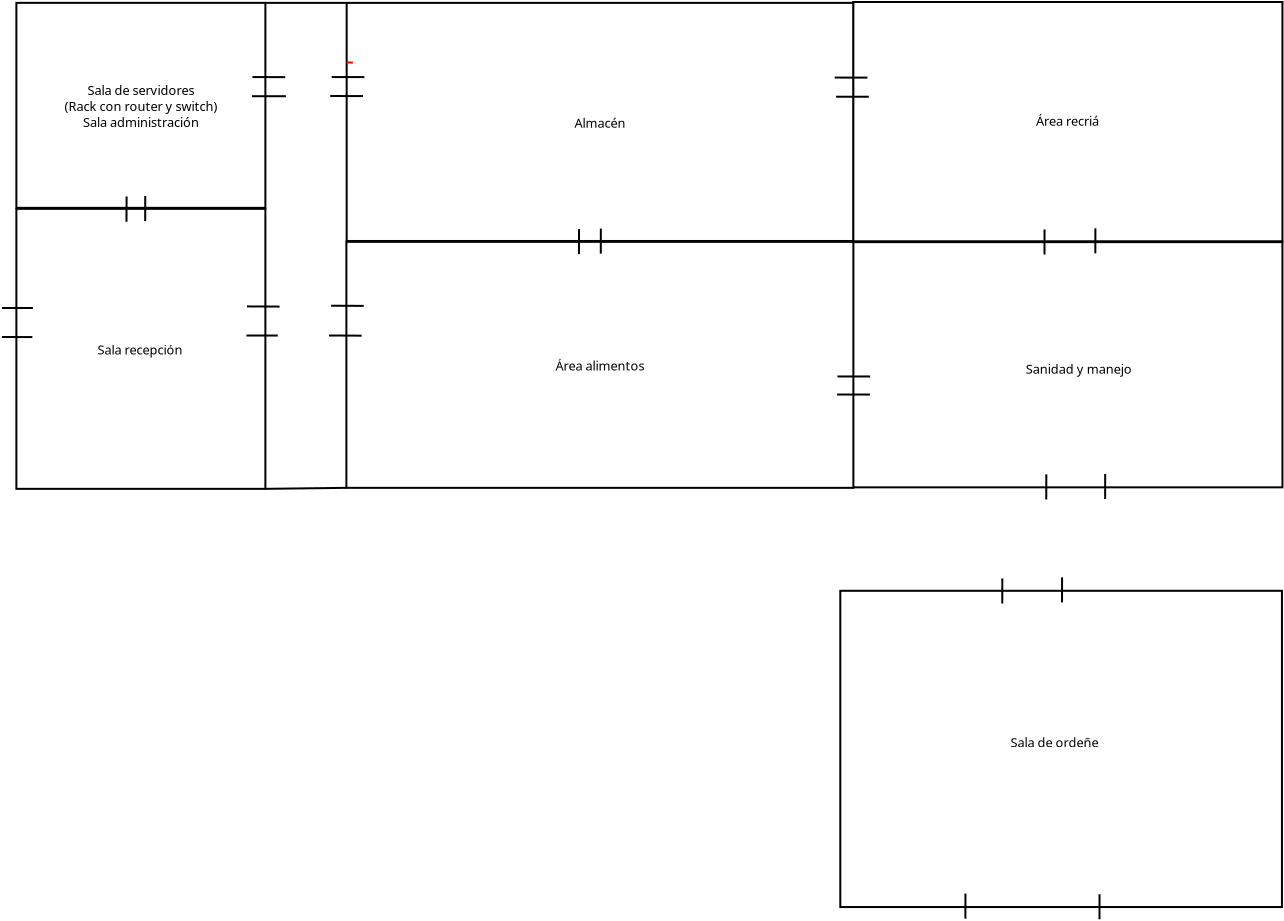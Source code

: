 <?xml version="1.0" encoding="UTF-8"?>
<dia:diagram xmlns:dia="http://www.lysator.liu.se/~alla/dia/">
  <dia:layer name="Background" visible="true" active="true">
    <dia:object type="Standard - Box" version="0" id="O0">
      <dia:attribute name="obj_pos">
        <dia:point val="50.646,34.348"/>
      </dia:attribute>
      <dia:attribute name="obj_bb">
        <dia:rectangle val="50.596,34.298;72.778,50.21"/>
      </dia:attribute>
      <dia:attribute name="elem_corner">
        <dia:point val="50.646,34.348"/>
      </dia:attribute>
      <dia:attribute name="elem_width">
        <dia:real val="22.082"/>
      </dia:attribute>
      <dia:attribute name="elem_height">
        <dia:real val="15.812"/>
      </dia:attribute>
      <dia:attribute name="show_background">
        <dia:boolean val="true"/>
      </dia:attribute>
    </dia:object>
    <dia:object type="Standard - Box" version="0" id="O1">
      <dia:attribute name="obj_pos">
        <dia:point val="51.279,16.915"/>
      </dia:attribute>
      <dia:attribute name="obj_bb">
        <dia:rectangle val="51.229,16.865;72.803,29.225"/>
      </dia:attribute>
      <dia:attribute name="elem_corner">
        <dia:point val="51.279,16.915"/>
      </dia:attribute>
      <dia:attribute name="elem_width">
        <dia:real val="21.474"/>
      </dia:attribute>
      <dia:attribute name="elem_height">
        <dia:real val="12.26"/>
      </dia:attribute>
      <dia:attribute name="show_background">
        <dia:boolean val="true"/>
      </dia:attribute>
    </dia:object>
    <dia:object type="Standard - Box" version="0" id="O2">
      <dia:attribute name="obj_pos">
        <dia:point val="51.291,4.908"/>
      </dia:attribute>
      <dia:attribute name="obj_bb">
        <dia:rectangle val="51.241,4.858;72.803,16.92"/>
      </dia:attribute>
      <dia:attribute name="elem_corner">
        <dia:point val="51.291,4.908"/>
      </dia:attribute>
      <dia:attribute name="elem_width">
        <dia:real val="21.462"/>
      </dia:attribute>
      <dia:attribute name="elem_height">
        <dia:real val="11.963"/>
      </dia:attribute>
      <dia:attribute name="show_background">
        <dia:boolean val="true"/>
      </dia:attribute>
    </dia:object>
    <dia:object type="Standard - Line" version="0" id="O3">
      <dia:attribute name="obj_pos">
        <dia:point val="21.9,4.95"/>
      </dia:attribute>
      <dia:attribute name="obj_bb">
        <dia:rectangle val="21.85,4.9;26.014,5.002"/>
      </dia:attribute>
      <dia:attribute name="conn_endpoints">
        <dia:point val="21.9,4.95"/>
        <dia:point val="25.964,4.952"/>
      </dia:attribute>
      <dia:attribute name="numcp">
        <dia:int val="1"/>
      </dia:attribute>
      <dia:connections>
        <dia:connection handle="0" to="O5" connection="4"/>
        <dia:connection handle="1" to="O18" connection="0"/>
      </dia:connections>
    </dia:object>
    <dia:object type="Flowchart - Box" version="0" id="O4">
      <dia:attribute name="obj_pos">
        <dia:point val="9.45,15.25"/>
      </dia:attribute>
      <dia:attribute name="obj_bb">
        <dia:rectangle val="9.4,15.2;21.95,29.3"/>
      </dia:attribute>
      <dia:attribute name="elem_corner">
        <dia:point val="9.45,15.25"/>
      </dia:attribute>
      <dia:attribute name="elem_width">
        <dia:real val="12.45"/>
      </dia:attribute>
      <dia:attribute name="elem_height">
        <dia:real val="14.0"/>
      </dia:attribute>
      <dia:attribute name="border_width">
        <dia:real val="0.1"/>
      </dia:attribute>
      <dia:attribute name="show_background">
        <dia:boolean val="true"/>
      </dia:attribute>
      <dia:attribute name="padding">
        <dia:real val="0.5"/>
      </dia:attribute>
      <dia:attribute name="text">
        <dia:composite type="text">
          <dia:attribute name="string">
            <dia:string>#Sala recepción#</dia:string>
          </dia:attribute>
          <dia:attribute name="font">
            <dia:font family="sans" style="0" name="Helvetica"/>
          </dia:attribute>
          <dia:attribute name="height">
            <dia:real val="0.8"/>
          </dia:attribute>
          <dia:attribute name="pos">
            <dia:point val="15.675,22.445"/>
          </dia:attribute>
          <dia:attribute name="color">
            <dia:color val="#000000"/>
          </dia:attribute>
          <dia:attribute name="alignment">
            <dia:enum val="1"/>
          </dia:attribute>
        </dia:composite>
      </dia:attribute>
    </dia:object>
    <dia:object type="Flowchart - Box" version="0" id="O5">
      <dia:attribute name="obj_pos">
        <dia:point val="9.45,4.95"/>
      </dia:attribute>
      <dia:attribute name="obj_bb">
        <dia:rectangle val="9.4,4.9;21.95,15.25"/>
      </dia:attribute>
      <dia:attribute name="elem_corner">
        <dia:point val="9.45,4.95"/>
      </dia:attribute>
      <dia:attribute name="elem_width">
        <dia:real val="12.45"/>
      </dia:attribute>
      <dia:attribute name="elem_height">
        <dia:real val="10.25"/>
      </dia:attribute>
      <dia:attribute name="show_background">
        <dia:boolean val="true"/>
      </dia:attribute>
      <dia:attribute name="padding">
        <dia:real val="0.5"/>
      </dia:attribute>
      <dia:attribute name="text">
        <dia:composite type="text">
          <dia:attribute name="string">
            <dia:string>#Sala de servidores
(Rack con router y switch)
Sala administración#</dia:string>
          </dia:attribute>
          <dia:attribute name="font">
            <dia:font family="sans" style="0" name="Helvetica"/>
          </dia:attribute>
          <dia:attribute name="height">
            <dia:real val="0.8"/>
          </dia:attribute>
          <dia:attribute name="pos">
            <dia:point val="15.675,9.47"/>
          </dia:attribute>
          <dia:attribute name="color">
            <dia:color val="#000000"/>
          </dia:attribute>
          <dia:attribute name="alignment">
            <dia:enum val="1"/>
          </dia:attribute>
        </dia:composite>
      </dia:attribute>
    </dia:object>
    <dia:object type="Standard - Line" version="0" id="O6">
      <dia:attribute name="obj_pos">
        <dia:point val="14.961,14.632"/>
      </dia:attribute>
      <dia:attribute name="obj_bb">
        <dia:rectangle val="14.903,14.582;15.011,15.944"/>
      </dia:attribute>
      <dia:attribute name="conn_endpoints">
        <dia:point val="14.961,14.632"/>
        <dia:point val="14.954,15.894"/>
      </dia:attribute>
      <dia:attribute name="numcp">
        <dia:int val="1"/>
      </dia:attribute>
    </dia:object>
    <dia:object type="Standard - Line" version="0" id="O7">
      <dia:attribute name="obj_pos">
        <dia:point val="15.893,14.607"/>
      </dia:attribute>
      <dia:attribute name="obj_bb">
        <dia:rectangle val="15.84,14.557;15.943,15.909"/>
      </dia:attribute>
      <dia:attribute name="conn_endpoints">
        <dia:point val="15.893,14.607"/>
        <dia:point val="15.89,15.859"/>
      </dia:attribute>
      <dia:attribute name="numcp">
        <dia:int val="1"/>
      </dia:attribute>
    </dia:object>
    <dia:object type="Standard - Line" version="0" id="O8">
      <dia:attribute name="obj_pos">
        <dia:point val="21.252,8.662"/>
      </dia:attribute>
      <dia:attribute name="obj_bb">
        <dia:rectangle val="21.202,8.612;22.941,8.714"/>
      </dia:attribute>
      <dia:attribute name="conn_endpoints">
        <dia:point val="21.252,8.662"/>
        <dia:point val="22.891,8.664"/>
      </dia:attribute>
      <dia:attribute name="numcp">
        <dia:int val="1"/>
      </dia:attribute>
    </dia:object>
    <dia:object type="Standard - Line" version="0" id="O9">
      <dia:attribute name="obj_pos">
        <dia:point val="21.227,9.619"/>
      </dia:attribute>
      <dia:attribute name="obj_bb">
        <dia:rectangle val="21.177,9.569;22.976,9.669"/>
      </dia:attribute>
      <dia:attribute name="conn_endpoints">
        <dia:point val="21.227,9.619"/>
        <dia:point val="22.926,9.619"/>
      </dia:attribute>
      <dia:attribute name="numcp">
        <dia:int val="1"/>
      </dia:attribute>
    </dia:object>
    <dia:object type="Standard - Line" version="0" id="O10">
      <dia:attribute name="obj_pos">
        <dia:point val="8.731,20.207"/>
      </dia:attribute>
      <dia:attribute name="obj_bb">
        <dia:rectangle val="8.681,20.157;10.325,20.257"/>
      </dia:attribute>
      <dia:attribute name="conn_endpoints">
        <dia:point val="8.731,20.207"/>
        <dia:point val="10.275,20.207"/>
      </dia:attribute>
      <dia:attribute name="numcp">
        <dia:int val="1"/>
      </dia:attribute>
    </dia:object>
    <dia:object type="Standard - Line" version="0" id="O11">
      <dia:attribute name="obj_pos">
        <dia:point val="8.731,21.657"/>
      </dia:attribute>
      <dia:attribute name="obj_bb">
        <dia:rectangle val="8.681,21.607;10.3,21.712"/>
      </dia:attribute>
      <dia:attribute name="conn_endpoints">
        <dia:point val="8.731,21.657"/>
        <dia:point val="10.25,21.662"/>
      </dia:attribute>
      <dia:attribute name="numcp">
        <dia:int val="1"/>
      </dia:attribute>
    </dia:object>
    <dia:object type="Standard - Line" version="0" id="O12">
      <dia:attribute name="obj_pos">
        <dia:point val="20.977,20.129"/>
      </dia:attribute>
      <dia:attribute name="obj_bb">
        <dia:rectangle val="20.927,20.079;22.658,20.187"/>
      </dia:attribute>
      <dia:attribute name="conn_endpoints">
        <dia:point val="20.977,20.129"/>
        <dia:point val="22.608,20.137"/>
      </dia:attribute>
      <dia:attribute name="numcp">
        <dia:int val="1"/>
      </dia:attribute>
    </dia:object>
    <dia:object type="Standard - Line" version="0" id="O13">
      <dia:attribute name="obj_pos">
        <dia:point val="20.952,21.584"/>
      </dia:attribute>
      <dia:attribute name="obj_bb">
        <dia:rectangle val="20.902,21.534;22.57,21.636"/>
      </dia:attribute>
      <dia:attribute name="conn_endpoints">
        <dia:point val="20.952,21.584"/>
        <dia:point val="22.52,21.586"/>
      </dia:attribute>
      <dia:attribute name="numcp">
        <dia:int val="1"/>
      </dia:attribute>
    </dia:object>
    <dia:object type="Flowchart - Box" version="0" id="O14">
      <dia:attribute name="obj_pos">
        <dia:point val="25.95,16.9"/>
      </dia:attribute>
      <dia:attribute name="obj_bb">
        <dia:rectangle val="25.9,16.85;51.35,29.25"/>
      </dia:attribute>
      <dia:attribute name="elem_corner">
        <dia:point val="25.95,16.9"/>
      </dia:attribute>
      <dia:attribute name="elem_width">
        <dia:real val="25.35"/>
      </dia:attribute>
      <dia:attribute name="elem_height">
        <dia:real val="12.3"/>
      </dia:attribute>
      <dia:attribute name="border_width">
        <dia:real val="0.1"/>
      </dia:attribute>
      <dia:attribute name="show_background">
        <dia:boolean val="true"/>
      </dia:attribute>
      <dia:attribute name="padding">
        <dia:real val="0.5"/>
      </dia:attribute>
      <dia:attribute name="text">
        <dia:composite type="text">
          <dia:attribute name="string">
            <dia:string>#Área alimentos#</dia:string>
          </dia:attribute>
          <dia:attribute name="font">
            <dia:font family="sans" style="0" name="Helvetica"/>
          </dia:attribute>
          <dia:attribute name="height">
            <dia:real val="0.8"/>
          </dia:attribute>
          <dia:attribute name="pos">
            <dia:point val="38.625,23.245"/>
          </dia:attribute>
          <dia:attribute name="color">
            <dia:color val="#000000"/>
          </dia:attribute>
          <dia:attribute name="alignment">
            <dia:enum val="1"/>
          </dia:attribute>
        </dia:composite>
      </dia:attribute>
    </dia:object>
    <dia:object type="Standard - Line" version="0" id="O15">
      <dia:attribute name="obj_pos">
        <dia:point val="25.186,20.094"/>
      </dia:attribute>
      <dia:attribute name="obj_bb">
        <dia:rectangle val="25.136,20.044;26.867,20.152"/>
      </dia:attribute>
      <dia:attribute name="conn_endpoints">
        <dia:point val="25.186,20.094"/>
        <dia:point val="26.817,20.102"/>
      </dia:attribute>
      <dia:attribute name="numcp">
        <dia:int val="1"/>
      </dia:attribute>
    </dia:object>
    <dia:object type="Standard - Line" version="0" id="O16">
      <dia:attribute name="obj_pos">
        <dia:point val="25.082,21.583"/>
      </dia:attribute>
      <dia:attribute name="obj_bb">
        <dia:rectangle val="25.032,21.533;26.763,21.641"/>
      </dia:attribute>
      <dia:attribute name="conn_endpoints">
        <dia:point val="25.082,21.583"/>
        <dia:point val="26.713,21.591"/>
      </dia:attribute>
      <dia:attribute name="numcp">
        <dia:int val="1"/>
      </dia:attribute>
    </dia:object>
    <dia:object type="Standard - Line" version="0" id="O17">
      <dia:attribute name="obj_pos">
        <dia:point val="21.9,29.25"/>
      </dia:attribute>
      <dia:attribute name="obj_bb">
        <dia:rectangle val="21.849,29.149;26.001,29.301"/>
      </dia:attribute>
      <dia:attribute name="conn_endpoints">
        <dia:point val="21.9,29.25"/>
        <dia:point val="25.95,29.2"/>
      </dia:attribute>
      <dia:attribute name="numcp">
        <dia:int val="1"/>
      </dia:attribute>
      <dia:connections>
        <dia:connection handle="0" to="O4" connection="15"/>
        <dia:connection handle="1" to="O14" connection="11"/>
      </dia:connections>
    </dia:object>
    <dia:object type="Flowchart - Box" version="0" id="O18">
      <dia:attribute name="obj_pos">
        <dia:point val="25.964,4.952"/>
      </dia:attribute>
      <dia:attribute name="obj_bb">
        <dia:rectangle val="25.914,4.902;51.34,16.906"/>
      </dia:attribute>
      <dia:attribute name="elem_corner">
        <dia:point val="25.964,4.952"/>
      </dia:attribute>
      <dia:attribute name="elem_width">
        <dia:real val="25.327"/>
      </dia:attribute>
      <dia:attribute name="elem_height">
        <dia:real val="11.905"/>
      </dia:attribute>
      <dia:attribute name="show_background">
        <dia:boolean val="true"/>
      </dia:attribute>
      <dia:attribute name="padding">
        <dia:real val="0.5"/>
      </dia:attribute>
      <dia:attribute name="text">
        <dia:composite type="text">
          <dia:attribute name="string">
            <dia:string>#Almacén#</dia:string>
          </dia:attribute>
          <dia:attribute name="font">
            <dia:font family="sans" style="0" name="Helvetica"/>
          </dia:attribute>
          <dia:attribute name="height">
            <dia:real val="0.8"/>
          </dia:attribute>
          <dia:attribute name="pos">
            <dia:point val="38.627,11.099"/>
          </dia:attribute>
          <dia:attribute name="color">
            <dia:color val="#000000"/>
          </dia:attribute>
          <dia:attribute name="alignment">
            <dia:enum val="1"/>
          </dia:attribute>
        </dia:composite>
      </dia:attribute>
    </dia:object>
    <dia:object type="Standard - Line" version="0" id="O19">
      <dia:attribute name="obj_pos">
        <dia:point val="25.215,8.661"/>
      </dia:attribute>
      <dia:attribute name="obj_bb">
        <dia:rectangle val="25.165,8.611;26.904,8.713"/>
      </dia:attribute>
      <dia:attribute name="conn_endpoints">
        <dia:point val="25.215,8.661"/>
        <dia:point val="26.853,8.663"/>
      </dia:attribute>
      <dia:attribute name="numcp">
        <dia:int val="1"/>
      </dia:attribute>
    </dia:object>
    <dia:object type="Standard - Line" version="0" id="O20">
      <dia:attribute name="obj_pos">
        <dia:point val="25.141,9.609"/>
      </dia:attribute>
      <dia:attribute name="obj_bb">
        <dia:rectangle val="25.091,9.559;26.83,9.661"/>
      </dia:attribute>
      <dia:attribute name="conn_endpoints">
        <dia:point val="25.141,9.609"/>
        <dia:point val="26.78,9.611"/>
      </dia:attribute>
      <dia:attribute name="numcp">
        <dia:int val="1"/>
      </dia:attribute>
    </dia:object>
    <dia:object type="Standard - Line" version="0" id="O21">
      <dia:attribute name="obj_pos">
        <dia:point val="25.967,7.928"/>
      </dia:attribute>
      <dia:attribute name="obj_bb">
        <dia:rectangle val="25.916,7.877;26.327,7.989"/>
      </dia:attribute>
      <dia:attribute name="conn_endpoints">
        <dia:point val="25.967,7.928"/>
        <dia:point val="26.276,7.938"/>
      </dia:attribute>
      <dia:attribute name="numcp">
        <dia:int val="1"/>
      </dia:attribute>
      <dia:attribute name="line_color">
        <dia:color val="#ff0000"/>
      </dia:attribute>
    </dia:object>
    <dia:object type="Standard - Text" version="1" id="O22">
      <dia:attribute name="obj_pos">
        <dia:point val="53.041,6.015"/>
      </dia:attribute>
      <dia:attribute name="obj_bb">
        <dia:rectangle val="53.041,5.42;53.041,6.165"/>
      </dia:attribute>
      <dia:attribute name="text">
        <dia:composite type="text">
          <dia:attribute name="string">
            <dia:string>##</dia:string>
          </dia:attribute>
          <dia:attribute name="font">
            <dia:font family="sans" style="0" name="Helvetica"/>
          </dia:attribute>
          <dia:attribute name="height">
            <dia:real val="0.8"/>
          </dia:attribute>
          <dia:attribute name="pos">
            <dia:point val="53.041,6.015"/>
          </dia:attribute>
          <dia:attribute name="color">
            <dia:color val="#000000"/>
          </dia:attribute>
          <dia:attribute name="alignment">
            <dia:enum val="0"/>
          </dia:attribute>
        </dia:composite>
      </dia:attribute>
      <dia:attribute name="valign">
        <dia:enum val="3"/>
      </dia:attribute>
    </dia:object>
    <dia:object type="Standard - Line" version="0" id="O23">
      <dia:attribute name="obj_pos">
        <dia:point val="50.365,8.686"/>
      </dia:attribute>
      <dia:attribute name="obj_bb">
        <dia:rectangle val="50.315,8.636;52.054,8.738"/>
      </dia:attribute>
      <dia:attribute name="conn_endpoints">
        <dia:point val="50.365,8.686"/>
        <dia:point val="52.004,8.688"/>
      </dia:attribute>
      <dia:attribute name="numcp">
        <dia:int val="1"/>
      </dia:attribute>
    </dia:object>
    <dia:object type="Standard - Line" version="0" id="O24">
      <dia:attribute name="obj_pos">
        <dia:point val="50.433,9.643"/>
      </dia:attribute>
      <dia:attribute name="obj_bb">
        <dia:rectangle val="50.383,9.593;52.122,9.695"/>
      </dia:attribute>
      <dia:attribute name="conn_endpoints">
        <dia:point val="50.433,9.643"/>
        <dia:point val="52.072,9.645"/>
      </dia:attribute>
      <dia:attribute name="numcp">
        <dia:int val="1"/>
      </dia:attribute>
    </dia:object>
    <dia:object type="Standard - Line" version="0" id="O25">
      <dia:attribute name="obj_pos">
        <dia:point val="50.502,23.631"/>
      </dia:attribute>
      <dia:attribute name="obj_bb">
        <dia:rectangle val="50.451,23.581;52.19,23.683"/>
      </dia:attribute>
      <dia:attribute name="conn_endpoints">
        <dia:point val="50.502,23.631"/>
        <dia:point val="52.14,23.633"/>
      </dia:attribute>
      <dia:attribute name="numcp">
        <dia:int val="1"/>
      </dia:attribute>
    </dia:object>
    <dia:object type="Standard - Line" version="0" id="O26">
      <dia:attribute name="obj_pos">
        <dia:point val="50.488,24.534"/>
      </dia:attribute>
      <dia:attribute name="obj_bb">
        <dia:rectangle val="50.438,24.483;52.177,24.586"/>
      </dia:attribute>
      <dia:attribute name="conn_endpoints">
        <dia:point val="50.488,24.534"/>
        <dia:point val="52.127,24.535"/>
      </dia:attribute>
      <dia:attribute name="numcp">
        <dia:int val="1"/>
      </dia:attribute>
    </dia:object>
    <dia:object type="Standard - Line" version="0" id="O27">
      <dia:attribute name="obj_pos">
        <dia:point val="37.582,16.265"/>
      </dia:attribute>
      <dia:attribute name="obj_bb">
        <dia:rectangle val="37.529,16.215;37.632,17.567"/>
      </dia:attribute>
      <dia:attribute name="conn_endpoints">
        <dia:point val="37.582,16.265"/>
        <dia:point val="37.579,17.517"/>
      </dia:attribute>
      <dia:attribute name="numcp">
        <dia:int val="1"/>
      </dia:attribute>
    </dia:object>
    <dia:object type="Standard - Line" version="0" id="O28">
      <dia:attribute name="obj_pos">
        <dia:point val="38.673,16.238"/>
      </dia:attribute>
      <dia:attribute name="obj_bb">
        <dia:rectangle val="38.62,16.188;38.723,17.54"/>
      </dia:attribute>
      <dia:attribute name="conn_endpoints">
        <dia:point val="38.673,16.238"/>
        <dia:point val="38.67,17.49"/>
      </dia:attribute>
      <dia:attribute name="numcp">
        <dia:int val="1"/>
      </dia:attribute>
    </dia:object>
    <dia:object type="Standard - Text" version="1" id="O29">
      <dia:attribute name="obj_pos">
        <dia:point val="62.022,10.889"/>
      </dia:attribute>
      <dia:attribute name="obj_bb">
        <dia:rectangle val="62.022,10.294;62.022,11.039"/>
      </dia:attribute>
      <dia:attribute name="text">
        <dia:composite type="text">
          <dia:attribute name="string">
            <dia:string>##</dia:string>
          </dia:attribute>
          <dia:attribute name="font">
            <dia:font family="sans" style="0" name="Helvetica"/>
          </dia:attribute>
          <dia:attribute name="height">
            <dia:real val="0.8"/>
          </dia:attribute>
          <dia:attribute name="pos">
            <dia:point val="62.022,10.889"/>
          </dia:attribute>
          <dia:attribute name="color">
            <dia:color val="#000000"/>
          </dia:attribute>
          <dia:attribute name="alignment">
            <dia:enum val="0"/>
          </dia:attribute>
        </dia:composite>
      </dia:attribute>
      <dia:attribute name="valign">
        <dia:enum val="3"/>
      </dia:attribute>
      <dia:connections>
        <dia:connection handle="0" to="O2" connection="8"/>
      </dia:connections>
    </dia:object>
    <dia:object type="Standard - Text" version="1" id="O30">
      <dia:attribute name="obj_pos">
        <dia:point val="60.433,11.1"/>
      </dia:attribute>
      <dia:attribute name="obj_bb">
        <dia:rectangle val="60.433,10.505;63.966,11.25"/>
      </dia:attribute>
      <dia:attribute name="text">
        <dia:composite type="text">
          <dia:attribute name="string">
            <dia:string>#Área recriá#</dia:string>
          </dia:attribute>
          <dia:attribute name="font">
            <dia:font family="sans" style="0" name="Helvetica"/>
          </dia:attribute>
          <dia:attribute name="height">
            <dia:real val="0.8"/>
          </dia:attribute>
          <dia:attribute name="pos">
            <dia:point val="60.433,11.1"/>
          </dia:attribute>
          <dia:attribute name="color">
            <dia:color val="#000000"/>
          </dia:attribute>
          <dia:attribute name="alignment">
            <dia:enum val="0"/>
          </dia:attribute>
        </dia:composite>
      </dia:attribute>
      <dia:attribute name="valign">
        <dia:enum val="3"/>
      </dia:attribute>
    </dia:object>
    <dia:object type="Standard - Text" version="1" id="O31">
      <dia:attribute name="obj_pos">
        <dia:point val="63.416,22.252"/>
      </dia:attribute>
      <dia:attribute name="obj_bb">
        <dia:rectangle val="63.416,21.657;63.416,22.402"/>
      </dia:attribute>
      <dia:attribute name="text">
        <dia:composite type="text">
          <dia:attribute name="string">
            <dia:string>##</dia:string>
          </dia:attribute>
          <dia:attribute name="font">
            <dia:font family="sans" style="0" name="Helvetica"/>
          </dia:attribute>
          <dia:attribute name="height">
            <dia:real val="0.8"/>
          </dia:attribute>
          <dia:attribute name="pos">
            <dia:point val="63.416,22.252"/>
          </dia:attribute>
          <dia:attribute name="color">
            <dia:color val="#000000"/>
          </dia:attribute>
          <dia:attribute name="alignment">
            <dia:enum val="0"/>
          </dia:attribute>
        </dia:composite>
      </dia:attribute>
      <dia:attribute name="valign">
        <dia:enum val="3"/>
      </dia:attribute>
    </dia:object>
    <dia:object type="Standard - Text" version="1" id="O32">
      <dia:attribute name="obj_pos">
        <dia:point val="59.915,23.498"/>
      </dia:attribute>
      <dia:attribute name="obj_bb">
        <dia:rectangle val="59.915,22.903;65.675,23.648"/>
      </dia:attribute>
      <dia:attribute name="text">
        <dia:composite type="text">
          <dia:attribute name="string">
            <dia:string>#Sanidad y manejo#</dia:string>
          </dia:attribute>
          <dia:attribute name="font">
            <dia:font family="sans" style="0" name="Helvetica"/>
          </dia:attribute>
          <dia:attribute name="height">
            <dia:real val="0.8"/>
          </dia:attribute>
          <dia:attribute name="pos">
            <dia:point val="59.915,23.498"/>
          </dia:attribute>
          <dia:attribute name="color">
            <dia:color val="#000000"/>
          </dia:attribute>
          <dia:attribute name="alignment">
            <dia:enum val="0"/>
          </dia:attribute>
        </dia:composite>
      </dia:attribute>
      <dia:attribute name="valign">
        <dia:enum val="3"/>
      </dia:attribute>
    </dia:object>
    <dia:object type="Standard - Text" version="1" id="O33">
      <dia:attribute name="obj_pos">
        <dia:point val="59.152,42.172"/>
      </dia:attribute>
      <dia:attribute name="obj_bb">
        <dia:rectangle val="59.152,41.577;63.987,42.322"/>
      </dia:attribute>
      <dia:attribute name="text">
        <dia:composite type="text">
          <dia:attribute name="string">
            <dia:string>#Sala de ordeñe#</dia:string>
          </dia:attribute>
          <dia:attribute name="font">
            <dia:font family="sans" style="0" name="Helvetica"/>
          </dia:attribute>
          <dia:attribute name="height">
            <dia:real val="0.8"/>
          </dia:attribute>
          <dia:attribute name="pos">
            <dia:point val="59.152,42.172"/>
          </dia:attribute>
          <dia:attribute name="color">
            <dia:color val="#000000"/>
          </dia:attribute>
          <dia:attribute name="alignment">
            <dia:enum val="0"/>
          </dia:attribute>
        </dia:composite>
      </dia:attribute>
      <dia:attribute name="valign">
        <dia:enum val="3"/>
      </dia:attribute>
    </dia:object>
    <dia:object type="Standard - Line" version="0" id="O34">
      <dia:attribute name="obj_pos">
        <dia:point val="60.858,16.281"/>
      </dia:attribute>
      <dia:attribute name="obj_bb">
        <dia:rectangle val="60.805,16.231;60.908,17.583"/>
      </dia:attribute>
      <dia:attribute name="conn_endpoints">
        <dia:point val="60.858,16.281"/>
        <dia:point val="60.855,17.533"/>
      </dia:attribute>
      <dia:attribute name="numcp">
        <dia:int val="1"/>
      </dia:attribute>
    </dia:object>
    <dia:object type="Standard - Line" version="0" id="O35">
      <dia:attribute name="obj_pos">
        <dia:point val="63.4,16.225"/>
      </dia:attribute>
      <dia:attribute name="obj_bb">
        <dia:rectangle val="63.347,16.175;63.45,17.526"/>
      </dia:attribute>
      <dia:attribute name="conn_endpoints">
        <dia:point val="63.4,16.225"/>
        <dia:point val="63.397,17.476"/>
      </dia:attribute>
      <dia:attribute name="numcp">
        <dia:int val="1"/>
      </dia:attribute>
    </dia:object>
    <dia:object type="Standard - Line" version="0" id="O36">
      <dia:attribute name="obj_pos">
        <dia:point val="60.947,28.529"/>
      </dia:attribute>
      <dia:attribute name="obj_bb">
        <dia:rectangle val="60.894,28.479;60.997,29.831"/>
      </dia:attribute>
      <dia:attribute name="conn_endpoints">
        <dia:point val="60.947,28.529"/>
        <dia:point val="60.944,29.781"/>
      </dia:attribute>
      <dia:attribute name="numcp">
        <dia:int val="1"/>
      </dia:attribute>
    </dia:object>
    <dia:object type="Standard - Line" version="0" id="O37">
      <dia:attribute name="obj_pos">
        <dia:point val="63.89,28.506"/>
      </dia:attribute>
      <dia:attribute name="obj_bb">
        <dia:rectangle val="63.837,28.455;63.94,29.807"/>
      </dia:attribute>
      <dia:attribute name="conn_endpoints">
        <dia:point val="63.89,28.506"/>
        <dia:point val="63.888,29.757"/>
      </dia:attribute>
      <dia:attribute name="numcp">
        <dia:int val="1"/>
      </dia:attribute>
    </dia:object>
    <dia:object type="Standard - Line" version="0" id="O38">
      <dia:attribute name="obj_pos">
        <dia:point val="58.747,33.732"/>
      </dia:attribute>
      <dia:attribute name="obj_bb">
        <dia:rectangle val="58.694,33.682;58.797,35.034"/>
      </dia:attribute>
      <dia:attribute name="conn_endpoints">
        <dia:point val="58.747,33.732"/>
        <dia:point val="58.744,34.983"/>
      </dia:attribute>
      <dia:attribute name="numcp">
        <dia:int val="1"/>
      </dia:attribute>
    </dia:object>
    <dia:object type="Standard - Line" version="0" id="O39">
      <dia:attribute name="obj_pos">
        <dia:point val="61.735,33.675"/>
      </dia:attribute>
      <dia:attribute name="obj_bb">
        <dia:rectangle val="61.682,33.625;61.785,34.977"/>
      </dia:attribute>
      <dia:attribute name="conn_endpoints">
        <dia:point val="61.735,33.675"/>
        <dia:point val="61.732,34.927"/>
      </dia:attribute>
      <dia:attribute name="numcp">
        <dia:int val="1"/>
      </dia:attribute>
    </dia:object>
    <dia:object type="Standard - Line" version="0" id="O40">
      <dia:attribute name="obj_pos">
        <dia:point val="56.904,49.488"/>
      </dia:attribute>
      <dia:attribute name="obj_bb">
        <dia:rectangle val="56.851,49.438;56.954,50.79"/>
      </dia:attribute>
      <dia:attribute name="conn_endpoints">
        <dia:point val="56.904,49.488"/>
        <dia:point val="56.901,50.74"/>
      </dia:attribute>
      <dia:attribute name="numcp">
        <dia:int val="1"/>
      </dia:attribute>
    </dia:object>
    <dia:object type="Standard - Line" version="0" id="O41">
      <dia:attribute name="obj_pos">
        <dia:point val="63.608,49.521"/>
      </dia:attribute>
      <dia:attribute name="obj_bb">
        <dia:rectangle val="63.555,49.471;63.658,50.822"/>
      </dia:attribute>
      <dia:attribute name="conn_endpoints">
        <dia:point val="63.608,49.521"/>
        <dia:point val="63.605,50.772"/>
      </dia:attribute>
      <dia:attribute name="numcp">
        <dia:int val="1"/>
      </dia:attribute>
    </dia:object>
  </dia:layer>
</dia:diagram>
